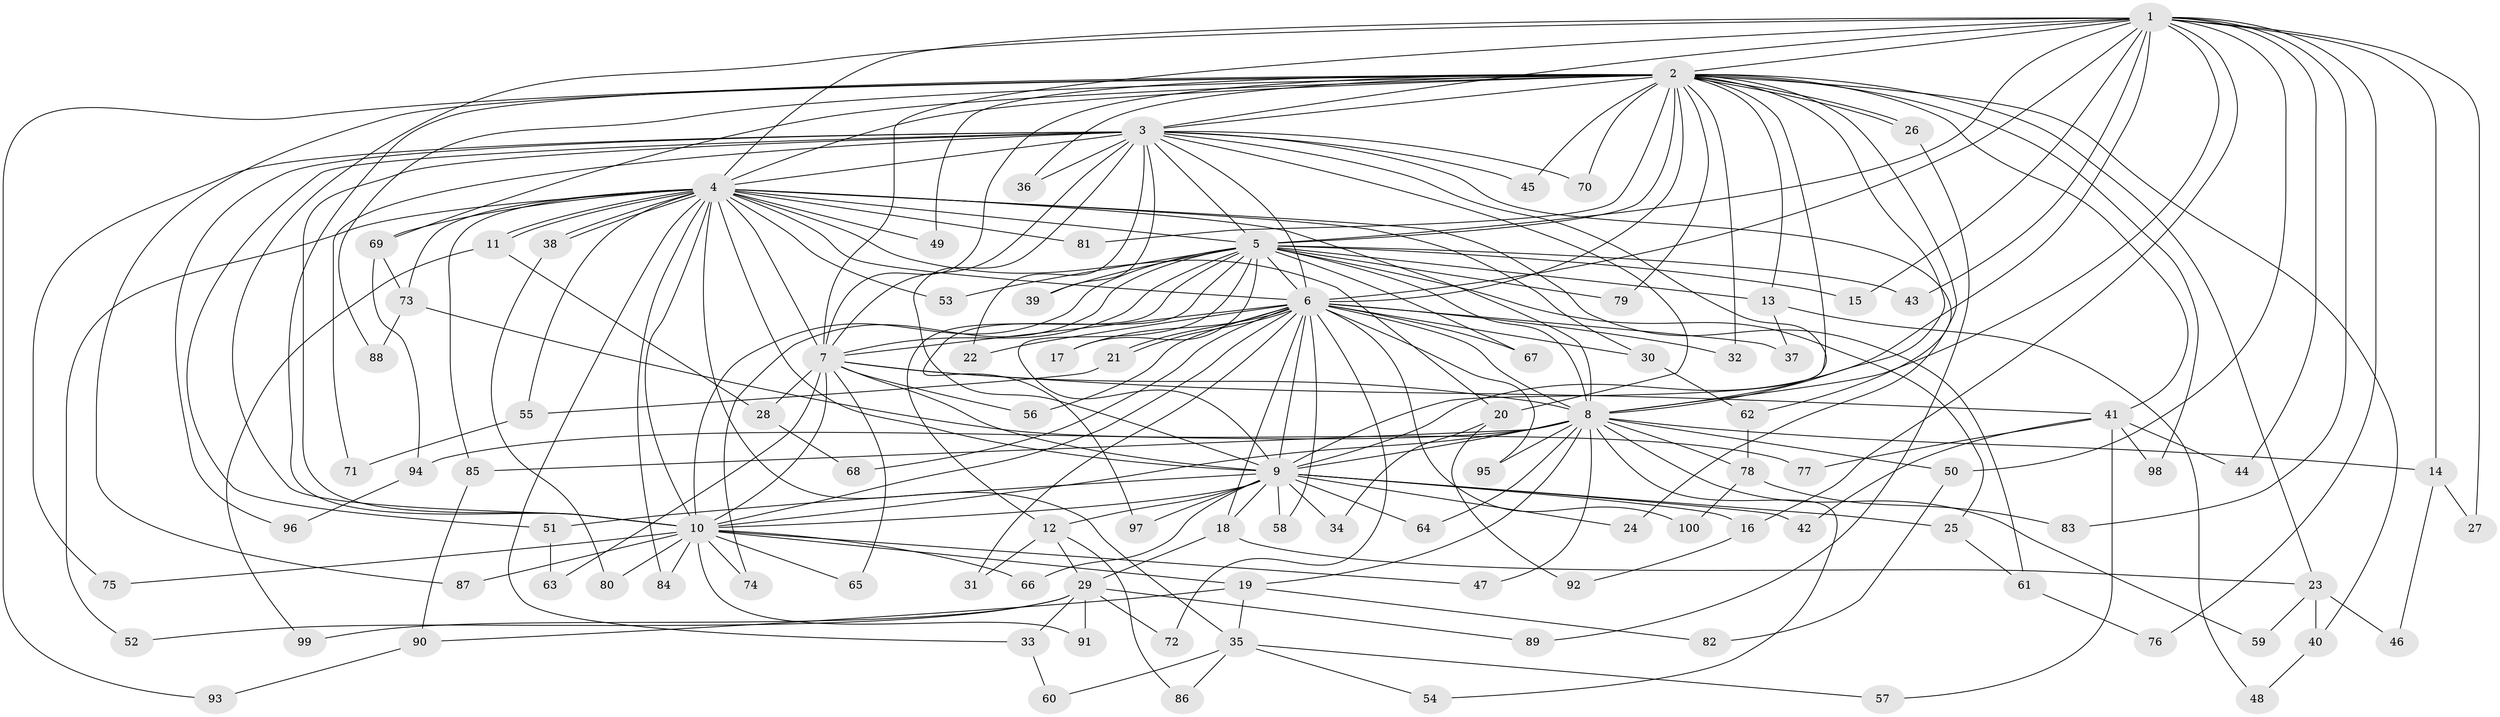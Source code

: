 // Generated by graph-tools (version 1.1) at 2025/11/02/21/25 10:11:07]
// undirected, 100 vertices, 225 edges
graph export_dot {
graph [start="1"]
  node [color=gray90,style=filled];
  1;
  2;
  3;
  4;
  5;
  6;
  7;
  8;
  9;
  10;
  11;
  12;
  13;
  14;
  15;
  16;
  17;
  18;
  19;
  20;
  21;
  22;
  23;
  24;
  25;
  26;
  27;
  28;
  29;
  30;
  31;
  32;
  33;
  34;
  35;
  36;
  37;
  38;
  39;
  40;
  41;
  42;
  43;
  44;
  45;
  46;
  47;
  48;
  49;
  50;
  51;
  52;
  53;
  54;
  55;
  56;
  57;
  58;
  59;
  60;
  61;
  62;
  63;
  64;
  65;
  66;
  67;
  68;
  69;
  70;
  71;
  72;
  73;
  74;
  75;
  76;
  77;
  78;
  79;
  80;
  81;
  82;
  83;
  84;
  85;
  86;
  87;
  88;
  89;
  90;
  91;
  92;
  93;
  94;
  95;
  96;
  97;
  98;
  99;
  100;
  1 -- 2;
  1 -- 3;
  1 -- 4;
  1 -- 5;
  1 -- 6;
  1 -- 7;
  1 -- 8;
  1 -- 9;
  1 -- 10;
  1 -- 14;
  1 -- 15;
  1 -- 16;
  1 -- 27;
  1 -- 43;
  1 -- 44;
  1 -- 50;
  1 -- 76;
  1 -- 83;
  2 -- 3;
  2 -- 4;
  2 -- 5;
  2 -- 6;
  2 -- 7;
  2 -- 8;
  2 -- 9;
  2 -- 10;
  2 -- 13;
  2 -- 23;
  2 -- 24;
  2 -- 26;
  2 -- 26;
  2 -- 32;
  2 -- 36;
  2 -- 40;
  2 -- 41;
  2 -- 45;
  2 -- 49;
  2 -- 69;
  2 -- 70;
  2 -- 79;
  2 -- 81;
  2 -- 87;
  2 -- 88;
  2 -- 93;
  2 -- 98;
  3 -- 4;
  3 -- 5;
  3 -- 6;
  3 -- 7;
  3 -- 8;
  3 -- 9;
  3 -- 10;
  3 -- 20;
  3 -- 22;
  3 -- 36;
  3 -- 39;
  3 -- 45;
  3 -- 51;
  3 -- 62;
  3 -- 70;
  3 -- 71;
  3 -- 75;
  3 -- 96;
  4 -- 5;
  4 -- 6;
  4 -- 7;
  4 -- 8;
  4 -- 9;
  4 -- 10;
  4 -- 11;
  4 -- 11;
  4 -- 20;
  4 -- 30;
  4 -- 33;
  4 -- 35;
  4 -- 38;
  4 -- 38;
  4 -- 49;
  4 -- 52;
  4 -- 53;
  4 -- 55;
  4 -- 61;
  4 -- 69;
  4 -- 73;
  4 -- 81;
  4 -- 84;
  4 -- 85;
  5 -- 6;
  5 -- 7;
  5 -- 8;
  5 -- 9;
  5 -- 10;
  5 -- 12;
  5 -- 13;
  5 -- 15;
  5 -- 17;
  5 -- 25;
  5 -- 39;
  5 -- 43;
  5 -- 53;
  5 -- 67;
  5 -- 74;
  5 -- 79;
  5 -- 97;
  6 -- 7;
  6 -- 8;
  6 -- 9;
  6 -- 10;
  6 -- 17;
  6 -- 18;
  6 -- 21;
  6 -- 21;
  6 -- 22;
  6 -- 30;
  6 -- 31;
  6 -- 32;
  6 -- 37;
  6 -- 56;
  6 -- 58;
  6 -- 67;
  6 -- 68;
  6 -- 72;
  6 -- 95;
  6 -- 100;
  7 -- 8;
  7 -- 9;
  7 -- 10;
  7 -- 28;
  7 -- 41;
  7 -- 56;
  7 -- 63;
  7 -- 65;
  8 -- 9;
  8 -- 10;
  8 -- 14;
  8 -- 19;
  8 -- 47;
  8 -- 50;
  8 -- 54;
  8 -- 59;
  8 -- 64;
  8 -- 78;
  8 -- 85;
  8 -- 94;
  8 -- 95;
  9 -- 10;
  9 -- 12;
  9 -- 16;
  9 -- 18;
  9 -- 24;
  9 -- 25;
  9 -- 34;
  9 -- 42;
  9 -- 51;
  9 -- 58;
  9 -- 64;
  9 -- 66;
  9 -- 97;
  10 -- 19;
  10 -- 47;
  10 -- 65;
  10 -- 66;
  10 -- 74;
  10 -- 75;
  10 -- 80;
  10 -- 84;
  10 -- 87;
  10 -- 91;
  11 -- 28;
  11 -- 99;
  12 -- 29;
  12 -- 31;
  12 -- 86;
  13 -- 37;
  13 -- 48;
  14 -- 27;
  14 -- 46;
  16 -- 92;
  18 -- 23;
  18 -- 29;
  19 -- 35;
  19 -- 82;
  19 -- 90;
  20 -- 34;
  20 -- 92;
  21 -- 55;
  23 -- 40;
  23 -- 46;
  23 -- 59;
  25 -- 61;
  26 -- 89;
  28 -- 68;
  29 -- 33;
  29 -- 52;
  29 -- 72;
  29 -- 89;
  29 -- 91;
  29 -- 99;
  30 -- 62;
  33 -- 60;
  35 -- 54;
  35 -- 57;
  35 -- 60;
  35 -- 86;
  38 -- 80;
  40 -- 48;
  41 -- 42;
  41 -- 44;
  41 -- 57;
  41 -- 77;
  41 -- 98;
  50 -- 82;
  51 -- 63;
  55 -- 71;
  61 -- 76;
  62 -- 78;
  69 -- 73;
  69 -- 94;
  73 -- 77;
  73 -- 88;
  78 -- 83;
  78 -- 100;
  85 -- 90;
  90 -- 93;
  94 -- 96;
}
